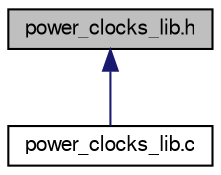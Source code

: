 digraph G
{
  edge [fontname="FreeSans",fontsize="10",labelfontname="FreeSans",labelfontsize="10"];
  node [fontname="FreeSans",fontsize="10",shape=record];
  Node1 [label="power_clocks_lib.h",height=0.2,width=0.4,color="black", fillcolor="grey75", style="filled" fontcolor="black"];
  Node1 -> Node2 [dir=back,color="midnightblue",fontsize="10",style="solid",fontname="FreeSans"];
  Node2 [label="power_clocks_lib.c",height=0.2,width=0.4,color="black", fillcolor="white", style="filled",URL="$power__clocks__lib_8c.html",tooltip="High-level library abstracting features such as oscillators/pll/dfll configuration, clock configuration, System-sensible parameters configuration, buses clocks configuration, sleep mode, reset."];
}
